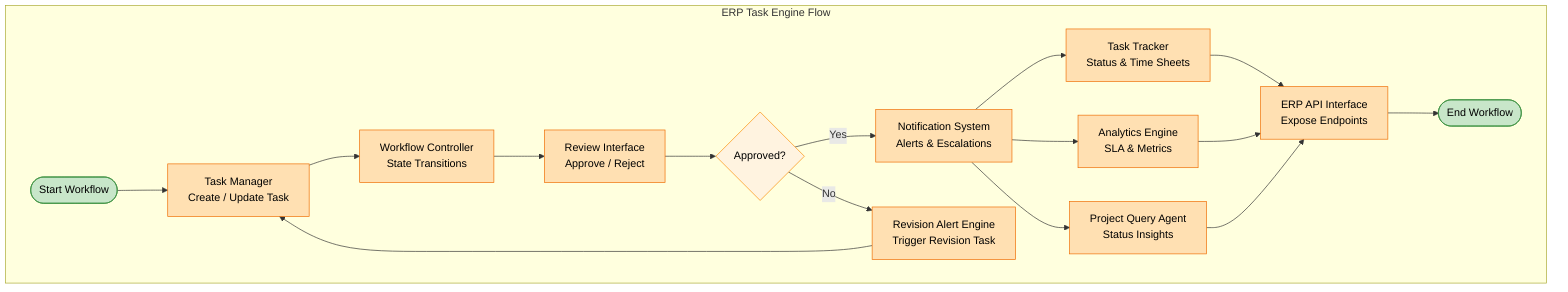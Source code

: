 flowchart LR
  subgraph ERP_Task_Engine ["ERP Task Engine Flow"]
    direction LR

    %% Start & End
    ST([Start Workflow]):::start
    EN([End Workflow]):::endNode

    %% Core Steps
    TM[Task Manager<br/>Create / Update Task]:::component
    WC[Workflow Controller<br/>State Transitions]:::component
    RI[Review Interface<br/>Approve / Reject]:::component
    JD{Approved?}:::decision
    RA[Revision Alert Engine<br/>Trigger Revision Task]:::component
    NS[Notification System<br/>Alerts & Escalations]:::component

    %% Post-approval subscribers
    TE[Task Tracker<br/>Status & Time Sheets]:::component
    AE[Analytics Engine<br/>SLA & Metrics]:::component
    QA[Project Query Agent<br/>Status Insights]:::component

    %% API exit point
    EI[ERP API Interface<br/>Expose Endpoints]:::component
  end

  %% Main happy path
  ST --> TM --> WC --> RI --> JD
  JD -->|Yes| NS
  JD -->|No| RA --> TM

  %% After approval
  NS --> TE
  NS --> AE
  NS --> QA

  %% Collate results & finish
  TE --> EI
  AE --> EI
  QA --> EI
  EI --> EN

  %% Styling
  classDef component fill:#ffe0b2,stroke:#ef6c00,color:#000
  classDef decision  fill:#fff3e0,stroke:#fb8c00,color:#000
  classDef start     fill:#c8e6c9,stroke:#388e3c,color:#000
  classDef endNode   fill:#c8e6c9,stroke:#388e3c,color:#000